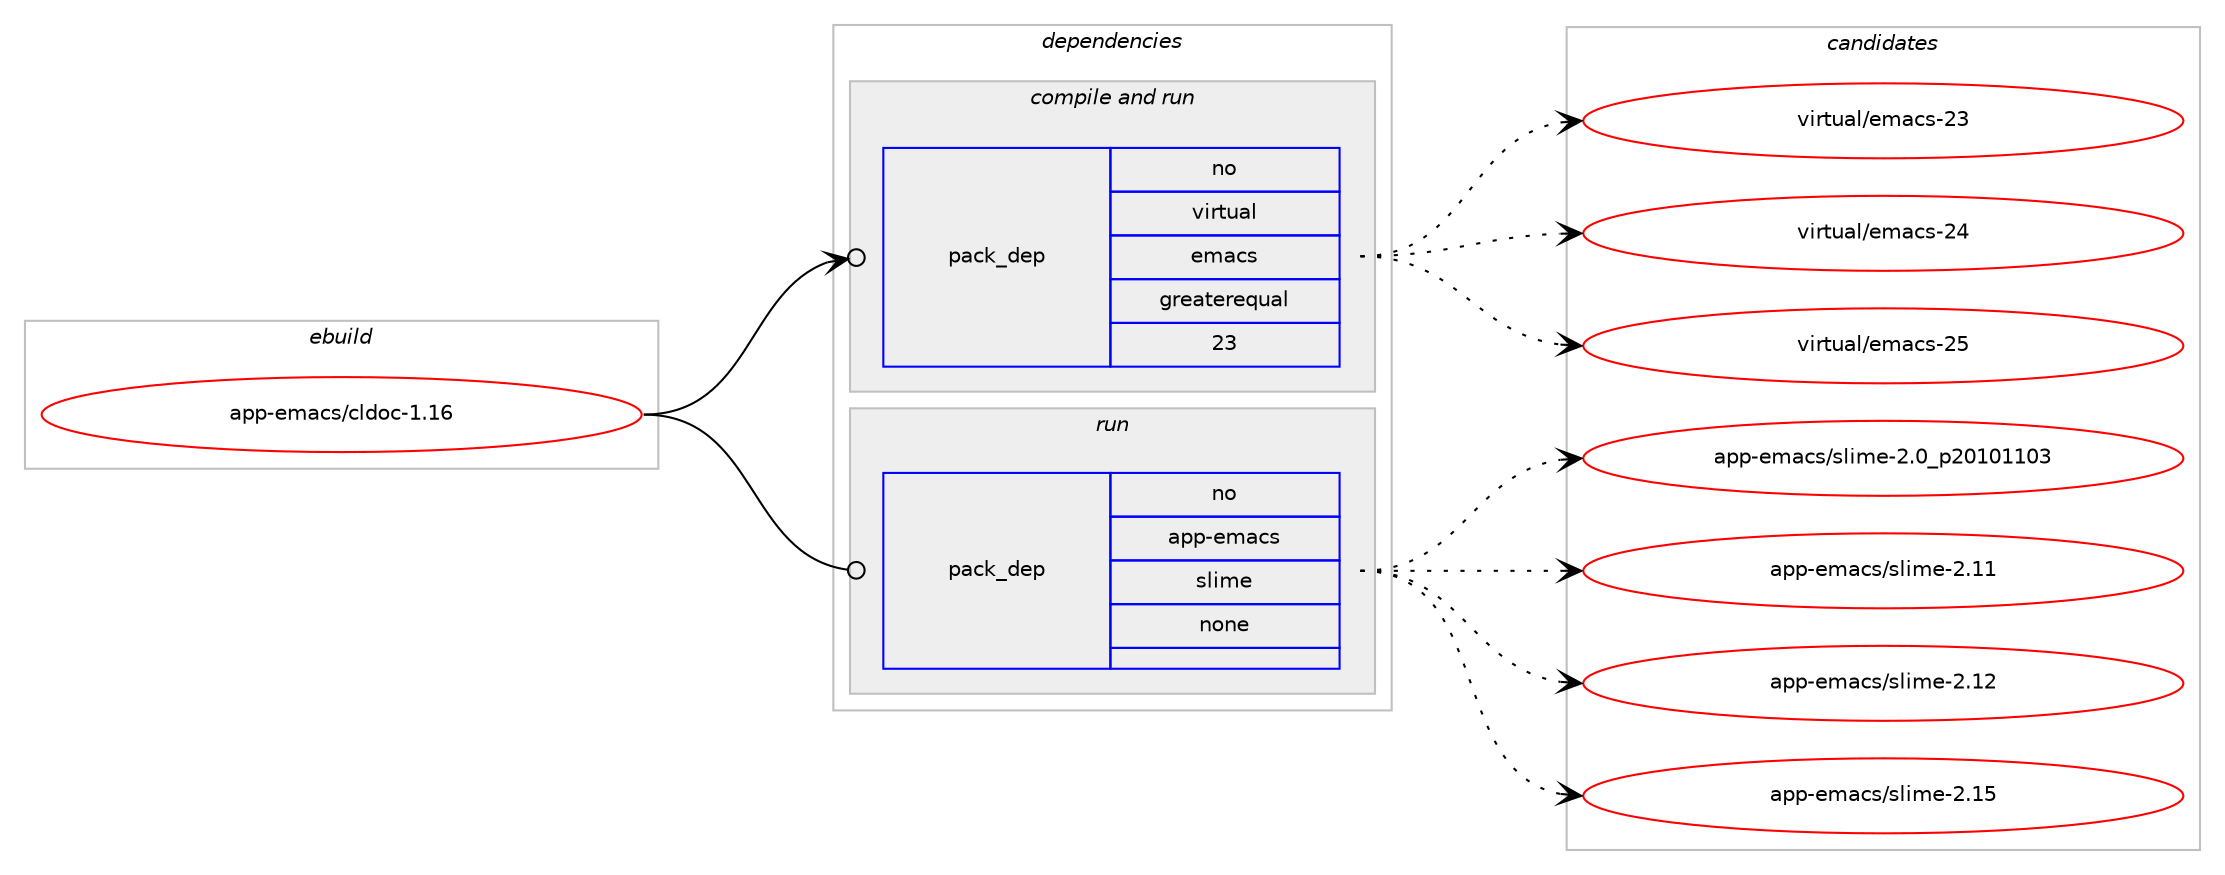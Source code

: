 digraph prolog {

# *************
# Graph options
# *************

newrank=true;
concentrate=true;
compound=true;
graph [rankdir=LR,fontname=Helvetica,fontsize=10,ranksep=1.5];#, ranksep=2.5, nodesep=0.2];
edge  [arrowhead=vee];
node  [fontname=Helvetica,fontsize=10];

# **********
# The ebuild
# **********

subgraph cluster_leftcol {
color=gray;
rank=same;
label=<<i>ebuild</i>>;
id [label="app-emacs/cldoc-1.16", color=red, width=4, href="../app-emacs/cldoc-1.16.svg"];
}

# ****************
# The dependencies
# ****************

subgraph cluster_midcol {
color=gray;
label=<<i>dependencies</i>>;
subgraph cluster_compile {
fillcolor="#eeeeee";
style=filled;
label=<<i>compile</i>>;
}
subgraph cluster_compileandrun {
fillcolor="#eeeeee";
style=filled;
label=<<i>compile and run</i>>;
subgraph pack14268 {
dependency19576 [label=<<TABLE BORDER="0" CELLBORDER="1" CELLSPACING="0" CELLPADDING="4" WIDTH="220"><TR><TD ROWSPAN="6" CELLPADDING="30">pack_dep</TD></TR><TR><TD WIDTH="110">no</TD></TR><TR><TD>virtual</TD></TR><TR><TD>emacs</TD></TR><TR><TD>greaterequal</TD></TR><TR><TD>23</TD></TR></TABLE>>, shape=none, color=blue];
}
id:e -> dependency19576:w [weight=20,style="solid",arrowhead="odotvee"];
}
subgraph cluster_run {
fillcolor="#eeeeee";
style=filled;
label=<<i>run</i>>;
subgraph pack14269 {
dependency19577 [label=<<TABLE BORDER="0" CELLBORDER="1" CELLSPACING="0" CELLPADDING="4" WIDTH="220"><TR><TD ROWSPAN="6" CELLPADDING="30">pack_dep</TD></TR><TR><TD WIDTH="110">no</TD></TR><TR><TD>app-emacs</TD></TR><TR><TD>slime</TD></TR><TR><TD>none</TD></TR><TR><TD></TD></TR></TABLE>>, shape=none, color=blue];
}
id:e -> dependency19577:w [weight=20,style="solid",arrowhead="odot"];
}
}

# **************
# The candidates
# **************

subgraph cluster_choices {
rank=same;
color=gray;
label=<<i>candidates</i>>;

subgraph choice14268 {
color=black;
nodesep=1;
choice11810511411611797108471011099799115455051 [label="virtual/emacs-23", color=red, width=4,href="../virtual/emacs-23.svg"];
choice11810511411611797108471011099799115455052 [label="virtual/emacs-24", color=red, width=4,href="../virtual/emacs-24.svg"];
choice11810511411611797108471011099799115455053 [label="virtual/emacs-25", color=red, width=4,href="../virtual/emacs-25.svg"];
dependency19576:e -> choice11810511411611797108471011099799115455051:w [style=dotted,weight="100"];
dependency19576:e -> choice11810511411611797108471011099799115455052:w [style=dotted,weight="100"];
dependency19576:e -> choice11810511411611797108471011099799115455053:w [style=dotted,weight="100"];
}
subgraph choice14269 {
color=black;
nodesep=1;
choice971121124510110997991154711510810510910145504648951125048494849494851 [label="app-emacs/slime-2.0_p20101103", color=red, width=4,href="../app-emacs/slime-2.0_p20101103.svg"];
choice97112112451011099799115471151081051091014550464949 [label="app-emacs/slime-2.11", color=red, width=4,href="../app-emacs/slime-2.11.svg"];
choice97112112451011099799115471151081051091014550464950 [label="app-emacs/slime-2.12", color=red, width=4,href="../app-emacs/slime-2.12.svg"];
choice97112112451011099799115471151081051091014550464953 [label="app-emacs/slime-2.15", color=red, width=4,href="../app-emacs/slime-2.15.svg"];
dependency19577:e -> choice971121124510110997991154711510810510910145504648951125048494849494851:w [style=dotted,weight="100"];
dependency19577:e -> choice97112112451011099799115471151081051091014550464949:w [style=dotted,weight="100"];
dependency19577:e -> choice97112112451011099799115471151081051091014550464950:w [style=dotted,weight="100"];
dependency19577:e -> choice97112112451011099799115471151081051091014550464953:w [style=dotted,weight="100"];
}
}

}
